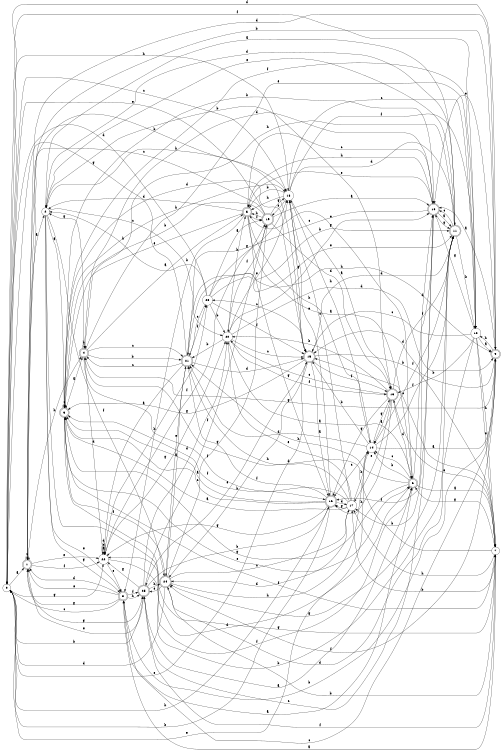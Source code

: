 digraph n21_8 {
__start0 [label="" shape="none"];

rankdir=LR;
size="8,5";

s0 [style="filled", color="black", fillcolor="white" shape="circle", label="0"];
s1 [style="rounded,filled", color="black", fillcolor="white" shape="doublecircle", label="1"];
s2 [style="filled", color="black", fillcolor="white" shape="circle", label="2"];
s3 [style="rounded,filled", color="black", fillcolor="white" shape="doublecircle", label="3"];
s4 [style="rounded,filled", color="black", fillcolor="white" shape="doublecircle", label="4"];
s5 [style="rounded,filled", color="black", fillcolor="white" shape="doublecircle", label="5"];
s6 [style="rounded,filled", color="black", fillcolor="white" shape="doublecircle", label="6"];
s7 [style="filled", color="black", fillcolor="white" shape="circle", label="7"];
s8 [style="rounded,filled", color="black", fillcolor="white" shape="doublecircle", label="8"];
s9 [style="rounded,filled", color="black", fillcolor="white" shape="doublecircle", label="9"];
s10 [style="rounded,filled", color="black", fillcolor="white" shape="doublecircle", label="10"];
s11 [style="rounded,filled", color="black", fillcolor="white" shape="doublecircle", label="11"];
s12 [style="filled", color="black", fillcolor="white" shape="circle", label="12"];
s13 [style="rounded,filled", color="black", fillcolor="white" shape="doublecircle", label="13"];
s14 [style="filled", color="black", fillcolor="white" shape="circle", label="14"];
s15 [style="rounded,filled", color="black", fillcolor="white" shape="doublecircle", label="15"];
s16 [style="rounded,filled", color="black", fillcolor="white" shape="doublecircle", label="16"];
s17 [style="filled", color="black", fillcolor="white" shape="circle", label="17"];
s18 [style="filled", color="black", fillcolor="white" shape="circle", label="18"];
s19 [style="rounded,filled", color="black", fillcolor="white" shape="doublecircle", label="19"];
s20 [style="filled", color="black", fillcolor="white" shape="circle", label="20"];
s21 [style="rounded,filled", color="black", fillcolor="white" shape="doublecircle", label="21"];
s22 [style="filled", color="black", fillcolor="white" shape="circle", label="22"];
s23 [style="filled", color="black", fillcolor="white" shape="circle", label="23"];
s24 [style="rounded,filled", color="black", fillcolor="white" shape="doublecircle", label="24"];
s25 [style="rounded,filled", color="black", fillcolor="white" shape="doublecircle", label="25"];
s0 -> s1 [label="a"];
s0 -> s25 [label="b"];
s0 -> s18 [label="c"];
s0 -> s9 [label="d"];
s0 -> s15 [label="e"];
s0 -> s12 [label="f"];
s0 -> s22 [label="g"];
s0 -> s18 [label="h"];
s1 -> s2 [label="a"];
s1 -> s18 [label="b"];
s1 -> s1 [label="c"];
s1 -> s9 [label="d"];
s1 -> s22 [label="e"];
s1 -> s22 [label="f"];
s1 -> s25 [label="g"];
s1 -> s4 [label="h"];
s2 -> s3 [label="a"];
s2 -> s13 [label="b"];
s2 -> s20 [label="c"];
s2 -> s6 [label="d"];
s2 -> s8 [label="e"];
s2 -> s24 [label="f"];
s2 -> s8 [label="g"];
s2 -> s15 [label="h"];
s3 -> s4 [label="a"];
s3 -> s10 [label="b"];
s3 -> s3 [label="c"];
s3 -> s15 [label="d"];
s3 -> s6 [label="e"];
s3 -> s7 [label="f"];
s3 -> s7 [label="g"];
s3 -> s18 [label="h"];
s4 -> s5 [label="a"];
s4 -> s21 [label="b"];
s4 -> s21 [label="c"];
s4 -> s22 [label="d"];
s4 -> s12 [label="e"];
s4 -> s16 [label="f"];
s4 -> s2 [label="g"];
s4 -> s4 [label="h"];
s5 -> s6 [label="a"];
s5 -> s8 [label="b"];
s5 -> s10 [label="c"];
s5 -> s2 [label="d"];
s5 -> s3 [label="e"];
s5 -> s19 [label="f"];
s5 -> s16 [label="g"];
s5 -> s14 [label="h"];
s6 -> s7 [label="a"];
s6 -> s14 [label="b"];
s6 -> s14 [label="c"];
s6 -> s10 [label="d"];
s6 -> s5 [label="e"];
s6 -> s22 [label="f"];
s6 -> s3 [label="g"];
s6 -> s21 [label="h"];
s7 -> s8 [label="a"];
s7 -> s17 [label="b"];
s7 -> s15 [label="c"];
s7 -> s4 [label="d"];
s7 -> s13 [label="e"];
s7 -> s25 [label="f"];
s7 -> s6 [label="g"];
s7 -> s17 [label="h"];
s8 -> s6 [label="a"];
s8 -> s9 [label="b"];
s8 -> s0 [label="c"];
s8 -> s1 [label="d"];
s8 -> s1 [label="e"];
s8 -> s25 [label="f"];
s8 -> s1 [label="g"];
s8 -> s25 [label="h"];
s9 -> s10 [label="a"];
s9 -> s1 [label="b"];
s9 -> s8 [label="c"];
s9 -> s15 [label="d"];
s9 -> s10 [label="e"];
s9 -> s24 [label="f"];
s9 -> s4 [label="g"];
s9 -> s12 [label="h"];
s10 -> s11 [label="a"];
s10 -> s17 [label="b"];
s10 -> s21 [label="c"];
s10 -> s4 [label="d"];
s10 -> s5 [label="e"];
s10 -> s16 [label="f"];
s10 -> s11 [label="g"];
s10 -> s5 [label="h"];
s11 -> s2 [label="a"];
s11 -> s12 [label="b"];
s11 -> s10 [label="c"];
s11 -> s2 [label="d"];
s11 -> s2 [label="e"];
s11 -> s14 [label="f"];
s11 -> s24 [label="g"];
s11 -> s4 [label="h"];
s12 -> s9 [label="a"];
s12 -> s13 [label="b"];
s12 -> s15 [label="c"];
s12 -> s24 [label="d"];
s12 -> s7 [label="e"];
s12 -> s3 [label="f"];
s12 -> s10 [label="g"];
s12 -> s7 [label="h"];
s13 -> s14 [label="a"];
s13 -> s20 [label="b"];
s13 -> s20 [label="c"];
s13 -> s6 [label="d"];
s13 -> s17 [label="e"];
s13 -> s11 [label="f"];
s13 -> s16 [label="g"];
s13 -> s16 [label="h"];
s14 -> s9 [label="a"];
s14 -> s15 [label="b"];
s14 -> s16 [label="c"];
s14 -> s21 [label="d"];
s14 -> s0 [label="e"];
s14 -> s11 [label="f"];
s14 -> s13 [label="g"];
s14 -> s18 [label="h"];
s15 -> s16 [label="a"];
s15 -> s7 [label="b"];
s15 -> s23 [label="c"];
s15 -> s11 [label="d"];
s15 -> s25 [label="e"];
s15 -> s13 [label="f"];
s15 -> s3 [label="g"];
s15 -> s24 [label="h"];
s16 -> s3 [label="a"];
s16 -> s0 [label="b"];
s16 -> s3 [label="c"];
s16 -> s17 [label="d"];
s16 -> s18 [label="e"];
s16 -> s21 [label="f"];
s16 -> s22 [label="g"];
s16 -> s0 [label="h"];
s17 -> s3 [label="a"];
s17 -> s14 [label="b"];
s17 -> s18 [label="c"];
s17 -> s24 [label="d"];
s17 -> s20 [label="e"];
s17 -> s3 [label="f"];
s17 -> s16 [label="g"];
s17 -> s21 [label="h"];
s18 -> s13 [label="a"];
s18 -> s5 [label="b"];
s18 -> s12 [label="c"];
s18 -> s11 [label="d"];
s18 -> s19 [label="e"];
s18 -> s12 [label="f"];
s18 -> s15 [label="g"];
s18 -> s5 [label="h"];
s19 -> s10 [label="a"];
s19 -> s3 [label="b"];
s19 -> s1 [label="c"];
s19 -> s13 [label="d"];
s19 -> s0 [label="e"];
s19 -> s20 [label="f"];
s19 -> s18 [label="g"];
s19 -> s5 [label="h"];
s20 -> s6 [label="a"];
s20 -> s21 [label="b"];
s20 -> s15 [label="c"];
s20 -> s9 [label="d"];
s20 -> s18 [label="e"];
s20 -> s13 [label="f"];
s20 -> s10 [label="g"];
s20 -> s5 [label="h"];
s21 -> s22 [label="a"];
s21 -> s11 [label="b"];
s21 -> s4 [label="c"];
s21 -> s15 [label="d"];
s21 -> s24 [label="e"];
s21 -> s23 [label="f"];
s21 -> s0 [label="g"];
s21 -> s9 [label="h"];
s22 -> s22 [label="a"];
s22 -> s11 [label="b"];
s22 -> s22 [label="c"];
s22 -> s22 [label="d"];
s22 -> s8 [label="e"];
s22 -> s19 [label="f"];
s22 -> s20 [label="g"];
s22 -> s23 [label="h"];
s23 -> s19 [label="a"];
s23 -> s20 [label="b"];
s23 -> s21 [label="c"];
s23 -> s0 [label="d"];
s23 -> s11 [label="e"];
s23 -> s15 [label="f"];
s23 -> s18 [label="g"];
s23 -> s2 [label="h"];
s24 -> s21 [label="a"];
s24 -> s7 [label="b"];
s24 -> s17 [label="c"];
s24 -> s0 [label="d"];
s24 -> s25 [label="e"];
s24 -> s3 [label="f"];
s24 -> s19 [label="g"];
s24 -> s14 [label="h"];
s25 -> s6 [label="a"];
s25 -> s16 [label="b"];
s25 -> s10 [label="c"];
s25 -> s20 [label="d"];
s25 -> s1 [label="e"];
s25 -> s19 [label="f"];
s25 -> s22 [label="g"];
s25 -> s24 [label="h"];

}